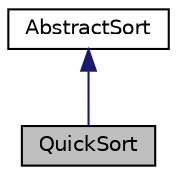 digraph "QuickSort"
{
  edge [fontname="Helvetica",fontsize="10",labelfontname="Helvetica",labelfontsize="10"];
  node [fontname="Helvetica",fontsize="10",shape=record];
  Node2 [label="QuickSort",height=0.2,width=0.4,color="black", fillcolor="grey75", style="filled", fontcolor="black"];
  Node3 -> Node2 [dir="back",color="midnightblue",fontsize="10",style="solid",fontname="Helvetica"];
  Node3 [label="AbstractSort",height=0.2,width=0.4,color="black", fillcolor="white", style="filled",URL="$classAbstractSort.html",tooltip="Abstract function for sorting algorithms supported by our Testing Framework. "];
}
